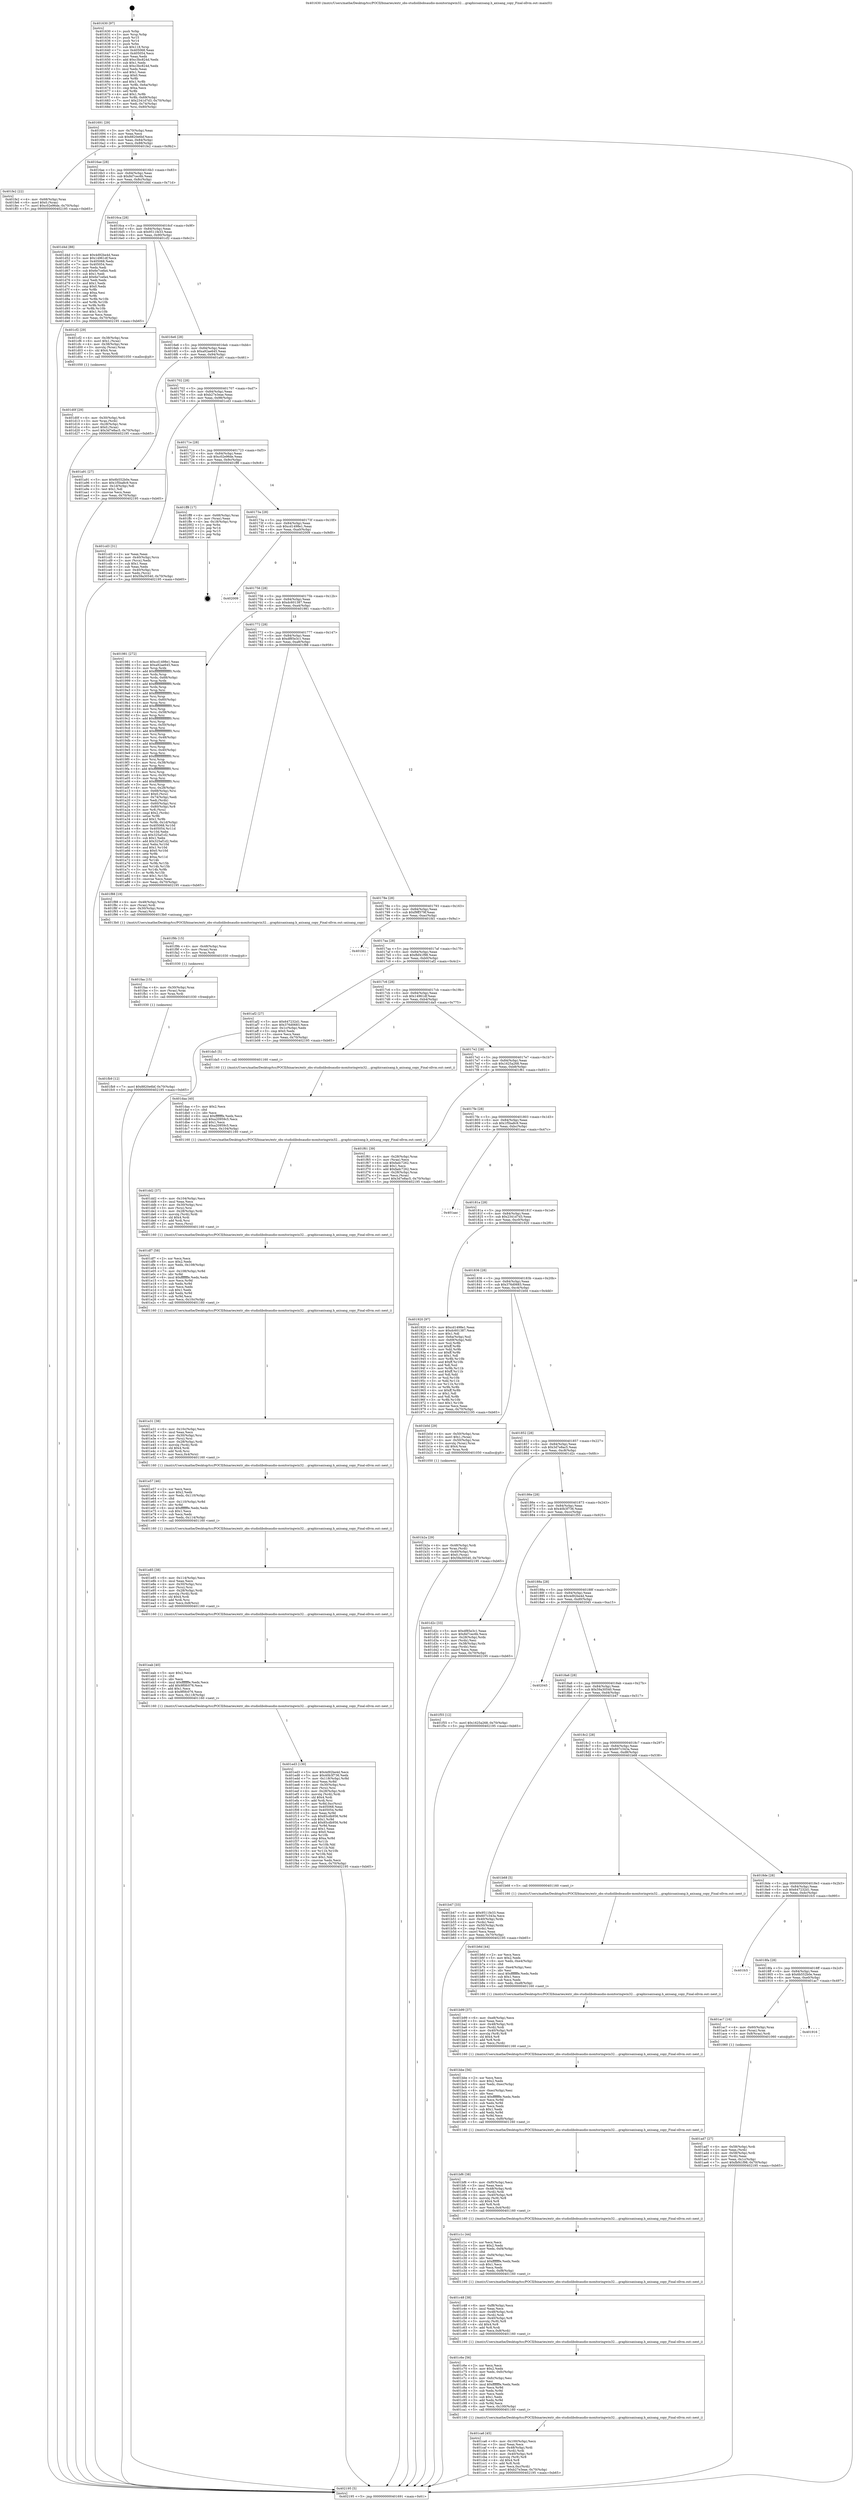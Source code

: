 digraph "0x401630" {
  label = "0x401630 (/mnt/c/Users/mathe/Desktop/tcc/POCII/binaries/extr_obs-studiolibobsaudio-monitoringwin32....graphicsaxisang.h_axisang_copy_Final-ollvm.out::main(0))"
  labelloc = "t"
  node[shape=record]

  Entry [label="",width=0.3,height=0.3,shape=circle,fillcolor=black,style=filled]
  "0x401691" [label="{
     0x401691 [29]\l
     | [instrs]\l
     &nbsp;&nbsp;0x401691 \<+3\>: mov -0x70(%rbp),%eax\l
     &nbsp;&nbsp;0x401694 \<+2\>: mov %eax,%ecx\l
     &nbsp;&nbsp;0x401696 \<+6\>: sub $0x8820e6bf,%ecx\l
     &nbsp;&nbsp;0x40169c \<+6\>: mov %eax,-0x84(%rbp)\l
     &nbsp;&nbsp;0x4016a2 \<+6\>: mov %ecx,-0x88(%rbp)\l
     &nbsp;&nbsp;0x4016a8 \<+6\>: je 0000000000401fe2 \<main+0x9b2\>\l
  }"]
  "0x401fe2" [label="{
     0x401fe2 [22]\l
     | [instrs]\l
     &nbsp;&nbsp;0x401fe2 \<+4\>: mov -0x68(%rbp),%rax\l
     &nbsp;&nbsp;0x401fe6 \<+6\>: movl $0x0,(%rax)\l
     &nbsp;&nbsp;0x401fec \<+7\>: movl $0xc02e96de,-0x70(%rbp)\l
     &nbsp;&nbsp;0x401ff3 \<+5\>: jmp 0000000000402195 \<main+0xb65\>\l
  }"]
  "0x4016ae" [label="{
     0x4016ae [28]\l
     | [instrs]\l
     &nbsp;&nbsp;0x4016ae \<+5\>: jmp 00000000004016b3 \<main+0x83\>\l
     &nbsp;&nbsp;0x4016b3 \<+6\>: mov -0x84(%rbp),%eax\l
     &nbsp;&nbsp;0x4016b9 \<+5\>: sub $0x8d7cec6b,%eax\l
     &nbsp;&nbsp;0x4016be \<+6\>: mov %eax,-0x8c(%rbp)\l
     &nbsp;&nbsp;0x4016c4 \<+6\>: je 0000000000401d4d \<main+0x71d\>\l
  }"]
  Exit [label="",width=0.3,height=0.3,shape=circle,fillcolor=black,style=filled,peripheries=2]
  "0x401d4d" [label="{
     0x401d4d [88]\l
     | [instrs]\l
     &nbsp;&nbsp;0x401d4d \<+5\>: mov $0x4d92be4d,%eax\l
     &nbsp;&nbsp;0x401d52 \<+5\>: mov $0x14961df,%ecx\l
     &nbsp;&nbsp;0x401d57 \<+7\>: mov 0x405068,%edx\l
     &nbsp;&nbsp;0x401d5e \<+7\>: mov 0x405054,%esi\l
     &nbsp;&nbsp;0x401d65 \<+2\>: mov %edx,%edi\l
     &nbsp;&nbsp;0x401d67 \<+6\>: sub $0x6e7cefa4,%edi\l
     &nbsp;&nbsp;0x401d6d \<+3\>: sub $0x1,%edi\l
     &nbsp;&nbsp;0x401d70 \<+6\>: add $0x6e7cefa4,%edi\l
     &nbsp;&nbsp;0x401d76 \<+3\>: imul %edi,%edx\l
     &nbsp;&nbsp;0x401d79 \<+3\>: and $0x1,%edx\l
     &nbsp;&nbsp;0x401d7c \<+3\>: cmp $0x0,%edx\l
     &nbsp;&nbsp;0x401d7f \<+4\>: sete %r8b\l
     &nbsp;&nbsp;0x401d83 \<+3\>: cmp $0xa,%esi\l
     &nbsp;&nbsp;0x401d86 \<+4\>: setl %r9b\l
     &nbsp;&nbsp;0x401d8a \<+3\>: mov %r8b,%r10b\l
     &nbsp;&nbsp;0x401d8d \<+3\>: and %r9b,%r10b\l
     &nbsp;&nbsp;0x401d90 \<+3\>: xor %r9b,%r8b\l
     &nbsp;&nbsp;0x401d93 \<+3\>: or %r8b,%r10b\l
     &nbsp;&nbsp;0x401d96 \<+4\>: test $0x1,%r10b\l
     &nbsp;&nbsp;0x401d9a \<+3\>: cmovne %ecx,%eax\l
     &nbsp;&nbsp;0x401d9d \<+3\>: mov %eax,-0x70(%rbp)\l
     &nbsp;&nbsp;0x401da0 \<+5\>: jmp 0000000000402195 \<main+0xb65\>\l
  }"]
  "0x4016ca" [label="{
     0x4016ca [28]\l
     | [instrs]\l
     &nbsp;&nbsp;0x4016ca \<+5\>: jmp 00000000004016cf \<main+0x9f\>\l
     &nbsp;&nbsp;0x4016cf \<+6\>: mov -0x84(%rbp),%eax\l
     &nbsp;&nbsp;0x4016d5 \<+5\>: sub $0x9511fe33,%eax\l
     &nbsp;&nbsp;0x4016da \<+6\>: mov %eax,-0x90(%rbp)\l
     &nbsp;&nbsp;0x4016e0 \<+6\>: je 0000000000401cf2 \<main+0x6c2\>\l
  }"]
  "0x401fb9" [label="{
     0x401fb9 [12]\l
     | [instrs]\l
     &nbsp;&nbsp;0x401fb9 \<+7\>: movl $0x8820e6bf,-0x70(%rbp)\l
     &nbsp;&nbsp;0x401fc0 \<+5\>: jmp 0000000000402195 \<main+0xb65\>\l
  }"]
  "0x401cf2" [label="{
     0x401cf2 [29]\l
     | [instrs]\l
     &nbsp;&nbsp;0x401cf2 \<+4\>: mov -0x38(%rbp),%rax\l
     &nbsp;&nbsp;0x401cf6 \<+6\>: movl $0x1,(%rax)\l
     &nbsp;&nbsp;0x401cfc \<+4\>: mov -0x38(%rbp),%rax\l
     &nbsp;&nbsp;0x401d00 \<+3\>: movslq (%rax),%rax\l
     &nbsp;&nbsp;0x401d03 \<+4\>: shl $0x4,%rax\l
     &nbsp;&nbsp;0x401d07 \<+3\>: mov %rax,%rdi\l
     &nbsp;&nbsp;0x401d0a \<+5\>: call 0000000000401050 \<malloc@plt\>\l
     | [calls]\l
     &nbsp;&nbsp;0x401050 \{1\} (unknown)\l
  }"]
  "0x4016e6" [label="{
     0x4016e6 [28]\l
     | [instrs]\l
     &nbsp;&nbsp;0x4016e6 \<+5\>: jmp 00000000004016eb \<main+0xbb\>\l
     &nbsp;&nbsp;0x4016eb \<+6\>: mov -0x84(%rbp),%eax\l
     &nbsp;&nbsp;0x4016f1 \<+5\>: sub $0xa92ae645,%eax\l
     &nbsp;&nbsp;0x4016f6 \<+6\>: mov %eax,-0x94(%rbp)\l
     &nbsp;&nbsp;0x4016fc \<+6\>: je 0000000000401a91 \<main+0x461\>\l
  }"]
  "0x401faa" [label="{
     0x401faa [15]\l
     | [instrs]\l
     &nbsp;&nbsp;0x401faa \<+4\>: mov -0x30(%rbp),%rax\l
     &nbsp;&nbsp;0x401fae \<+3\>: mov (%rax),%rax\l
     &nbsp;&nbsp;0x401fb1 \<+3\>: mov %rax,%rdi\l
     &nbsp;&nbsp;0x401fb4 \<+5\>: call 0000000000401030 \<free@plt\>\l
     | [calls]\l
     &nbsp;&nbsp;0x401030 \{1\} (unknown)\l
  }"]
  "0x401a91" [label="{
     0x401a91 [27]\l
     | [instrs]\l
     &nbsp;&nbsp;0x401a91 \<+5\>: mov $0x6b552b0e,%eax\l
     &nbsp;&nbsp;0x401a96 \<+5\>: mov $0x1f5ba8c9,%ecx\l
     &nbsp;&nbsp;0x401a9b \<+3\>: mov -0x1d(%rbp),%dl\l
     &nbsp;&nbsp;0x401a9e \<+3\>: test $0x1,%dl\l
     &nbsp;&nbsp;0x401aa1 \<+3\>: cmovne %ecx,%eax\l
     &nbsp;&nbsp;0x401aa4 \<+3\>: mov %eax,-0x70(%rbp)\l
     &nbsp;&nbsp;0x401aa7 \<+5\>: jmp 0000000000402195 \<main+0xb65\>\l
  }"]
  "0x401702" [label="{
     0x401702 [28]\l
     | [instrs]\l
     &nbsp;&nbsp;0x401702 \<+5\>: jmp 0000000000401707 \<main+0xd7\>\l
     &nbsp;&nbsp;0x401707 \<+6\>: mov -0x84(%rbp),%eax\l
     &nbsp;&nbsp;0x40170d \<+5\>: sub $0xb27e3eae,%eax\l
     &nbsp;&nbsp;0x401712 \<+6\>: mov %eax,-0x98(%rbp)\l
     &nbsp;&nbsp;0x401718 \<+6\>: je 0000000000401cd3 \<main+0x6a3\>\l
  }"]
  "0x401f9b" [label="{
     0x401f9b [15]\l
     | [instrs]\l
     &nbsp;&nbsp;0x401f9b \<+4\>: mov -0x48(%rbp),%rax\l
     &nbsp;&nbsp;0x401f9f \<+3\>: mov (%rax),%rax\l
     &nbsp;&nbsp;0x401fa2 \<+3\>: mov %rax,%rdi\l
     &nbsp;&nbsp;0x401fa5 \<+5\>: call 0000000000401030 \<free@plt\>\l
     | [calls]\l
     &nbsp;&nbsp;0x401030 \{1\} (unknown)\l
  }"]
  "0x401cd3" [label="{
     0x401cd3 [31]\l
     | [instrs]\l
     &nbsp;&nbsp;0x401cd3 \<+2\>: xor %eax,%eax\l
     &nbsp;&nbsp;0x401cd5 \<+4\>: mov -0x40(%rbp),%rcx\l
     &nbsp;&nbsp;0x401cd9 \<+2\>: mov (%rcx),%edx\l
     &nbsp;&nbsp;0x401cdb \<+3\>: sub $0x1,%eax\l
     &nbsp;&nbsp;0x401cde \<+2\>: sub %eax,%edx\l
     &nbsp;&nbsp;0x401ce0 \<+4\>: mov -0x40(%rbp),%rcx\l
     &nbsp;&nbsp;0x401ce4 \<+2\>: mov %edx,(%rcx)\l
     &nbsp;&nbsp;0x401ce6 \<+7\>: movl $0x59a30540,-0x70(%rbp)\l
     &nbsp;&nbsp;0x401ced \<+5\>: jmp 0000000000402195 \<main+0xb65\>\l
  }"]
  "0x40171e" [label="{
     0x40171e [28]\l
     | [instrs]\l
     &nbsp;&nbsp;0x40171e \<+5\>: jmp 0000000000401723 \<main+0xf3\>\l
     &nbsp;&nbsp;0x401723 \<+6\>: mov -0x84(%rbp),%eax\l
     &nbsp;&nbsp;0x401729 \<+5\>: sub $0xc02e96de,%eax\l
     &nbsp;&nbsp;0x40172e \<+6\>: mov %eax,-0x9c(%rbp)\l
     &nbsp;&nbsp;0x401734 \<+6\>: je 0000000000401ff8 \<main+0x9c8\>\l
  }"]
  "0x401ed3" [label="{
     0x401ed3 [130]\l
     | [instrs]\l
     &nbsp;&nbsp;0x401ed3 \<+5\>: mov $0x4d92be4d,%ecx\l
     &nbsp;&nbsp;0x401ed8 \<+5\>: mov $0x40b3f736,%edx\l
     &nbsp;&nbsp;0x401edd \<+7\>: mov -0x118(%rbp),%r8d\l
     &nbsp;&nbsp;0x401ee4 \<+4\>: imul %eax,%r8d\l
     &nbsp;&nbsp;0x401ee8 \<+4\>: mov -0x30(%rbp),%rsi\l
     &nbsp;&nbsp;0x401eec \<+3\>: mov (%rsi),%rsi\l
     &nbsp;&nbsp;0x401eef \<+4\>: mov -0x28(%rbp),%rdi\l
     &nbsp;&nbsp;0x401ef3 \<+3\>: movslq (%rdi),%rdi\l
     &nbsp;&nbsp;0x401ef6 \<+4\>: shl $0x4,%rdi\l
     &nbsp;&nbsp;0x401efa \<+3\>: add %rdi,%rsi\l
     &nbsp;&nbsp;0x401efd \<+4\>: mov %r8d,0xc(%rsi)\l
     &nbsp;&nbsp;0x401f01 \<+7\>: mov 0x405068,%eax\l
     &nbsp;&nbsp;0x401f08 \<+8\>: mov 0x405054,%r8d\l
     &nbsp;&nbsp;0x401f10 \<+3\>: mov %eax,%r9d\l
     &nbsp;&nbsp;0x401f13 \<+7\>: sub $0x85cdb956,%r9d\l
     &nbsp;&nbsp;0x401f1a \<+4\>: sub $0x1,%r9d\l
     &nbsp;&nbsp;0x401f1e \<+7\>: add $0x85cdb956,%r9d\l
     &nbsp;&nbsp;0x401f25 \<+4\>: imul %r9d,%eax\l
     &nbsp;&nbsp;0x401f29 \<+3\>: and $0x1,%eax\l
     &nbsp;&nbsp;0x401f2c \<+3\>: cmp $0x0,%eax\l
     &nbsp;&nbsp;0x401f2f \<+4\>: sete %r10b\l
     &nbsp;&nbsp;0x401f33 \<+4\>: cmp $0xa,%r8d\l
     &nbsp;&nbsp;0x401f37 \<+4\>: setl %r11b\l
     &nbsp;&nbsp;0x401f3b \<+3\>: mov %r10b,%bl\l
     &nbsp;&nbsp;0x401f3e \<+3\>: and %r11b,%bl\l
     &nbsp;&nbsp;0x401f41 \<+3\>: xor %r11b,%r10b\l
     &nbsp;&nbsp;0x401f44 \<+3\>: or %r10b,%bl\l
     &nbsp;&nbsp;0x401f47 \<+3\>: test $0x1,%bl\l
     &nbsp;&nbsp;0x401f4a \<+3\>: cmovne %edx,%ecx\l
     &nbsp;&nbsp;0x401f4d \<+3\>: mov %ecx,-0x70(%rbp)\l
     &nbsp;&nbsp;0x401f50 \<+5\>: jmp 0000000000402195 \<main+0xb65\>\l
  }"]
  "0x401ff8" [label="{
     0x401ff8 [17]\l
     | [instrs]\l
     &nbsp;&nbsp;0x401ff8 \<+4\>: mov -0x68(%rbp),%rax\l
     &nbsp;&nbsp;0x401ffc \<+2\>: mov (%rax),%eax\l
     &nbsp;&nbsp;0x401ffe \<+4\>: lea -0x18(%rbp),%rsp\l
     &nbsp;&nbsp;0x402002 \<+1\>: pop %rbx\l
     &nbsp;&nbsp;0x402003 \<+2\>: pop %r14\l
     &nbsp;&nbsp;0x402005 \<+2\>: pop %r15\l
     &nbsp;&nbsp;0x402007 \<+1\>: pop %rbp\l
     &nbsp;&nbsp;0x402008 \<+1\>: ret\l
  }"]
  "0x40173a" [label="{
     0x40173a [28]\l
     | [instrs]\l
     &nbsp;&nbsp;0x40173a \<+5\>: jmp 000000000040173f \<main+0x10f\>\l
     &nbsp;&nbsp;0x40173f \<+6\>: mov -0x84(%rbp),%eax\l
     &nbsp;&nbsp;0x401745 \<+5\>: sub $0xcd1498e1,%eax\l
     &nbsp;&nbsp;0x40174a \<+6\>: mov %eax,-0xa0(%rbp)\l
     &nbsp;&nbsp;0x401750 \<+6\>: je 0000000000402009 \<main+0x9d9\>\l
  }"]
  "0x401eab" [label="{
     0x401eab [40]\l
     | [instrs]\l
     &nbsp;&nbsp;0x401eab \<+5\>: mov $0x2,%ecx\l
     &nbsp;&nbsp;0x401eb0 \<+1\>: cltd\l
     &nbsp;&nbsp;0x401eb1 \<+2\>: idiv %ecx\l
     &nbsp;&nbsp;0x401eb3 \<+6\>: imul $0xfffffffe,%edx,%ecx\l
     &nbsp;&nbsp;0x401eb9 \<+6\>: add $0x9f0fc076,%ecx\l
     &nbsp;&nbsp;0x401ebf \<+3\>: add $0x1,%ecx\l
     &nbsp;&nbsp;0x401ec2 \<+6\>: sub $0x9f0fc076,%ecx\l
     &nbsp;&nbsp;0x401ec8 \<+6\>: mov %ecx,-0x118(%rbp)\l
     &nbsp;&nbsp;0x401ece \<+5\>: call 0000000000401160 \<next_i\>\l
     | [calls]\l
     &nbsp;&nbsp;0x401160 \{1\} (/mnt/c/Users/mathe/Desktop/tcc/POCII/binaries/extr_obs-studiolibobsaudio-monitoringwin32....graphicsaxisang.h_axisang_copy_Final-ollvm.out::next_i)\l
  }"]
  "0x402009" [label="{
     0x402009\l
  }", style=dashed]
  "0x401756" [label="{
     0x401756 [28]\l
     | [instrs]\l
     &nbsp;&nbsp;0x401756 \<+5\>: jmp 000000000040175b \<main+0x12b\>\l
     &nbsp;&nbsp;0x40175b \<+6\>: mov -0x84(%rbp),%eax\l
     &nbsp;&nbsp;0x401761 \<+5\>: sub $0xdc601387,%eax\l
     &nbsp;&nbsp;0x401766 \<+6\>: mov %eax,-0xa4(%rbp)\l
     &nbsp;&nbsp;0x40176c \<+6\>: je 0000000000401981 \<main+0x351\>\l
  }"]
  "0x401e85" [label="{
     0x401e85 [38]\l
     | [instrs]\l
     &nbsp;&nbsp;0x401e85 \<+6\>: mov -0x114(%rbp),%ecx\l
     &nbsp;&nbsp;0x401e8b \<+3\>: imul %eax,%ecx\l
     &nbsp;&nbsp;0x401e8e \<+4\>: mov -0x30(%rbp),%rsi\l
     &nbsp;&nbsp;0x401e92 \<+3\>: mov (%rsi),%rsi\l
     &nbsp;&nbsp;0x401e95 \<+4\>: mov -0x28(%rbp),%rdi\l
     &nbsp;&nbsp;0x401e99 \<+3\>: movslq (%rdi),%rdi\l
     &nbsp;&nbsp;0x401e9c \<+4\>: shl $0x4,%rdi\l
     &nbsp;&nbsp;0x401ea0 \<+3\>: add %rdi,%rsi\l
     &nbsp;&nbsp;0x401ea3 \<+3\>: mov %ecx,0x8(%rsi)\l
     &nbsp;&nbsp;0x401ea6 \<+5\>: call 0000000000401160 \<next_i\>\l
     | [calls]\l
     &nbsp;&nbsp;0x401160 \{1\} (/mnt/c/Users/mathe/Desktop/tcc/POCII/binaries/extr_obs-studiolibobsaudio-monitoringwin32....graphicsaxisang.h_axisang_copy_Final-ollvm.out::next_i)\l
  }"]
  "0x401981" [label="{
     0x401981 [272]\l
     | [instrs]\l
     &nbsp;&nbsp;0x401981 \<+5\>: mov $0xcd1498e1,%eax\l
     &nbsp;&nbsp;0x401986 \<+5\>: mov $0xa92ae645,%ecx\l
     &nbsp;&nbsp;0x40198b \<+3\>: mov %rsp,%rdx\l
     &nbsp;&nbsp;0x40198e \<+4\>: add $0xfffffffffffffff0,%rdx\l
     &nbsp;&nbsp;0x401992 \<+3\>: mov %rdx,%rsp\l
     &nbsp;&nbsp;0x401995 \<+4\>: mov %rdx,-0x68(%rbp)\l
     &nbsp;&nbsp;0x401999 \<+3\>: mov %rsp,%rdx\l
     &nbsp;&nbsp;0x40199c \<+4\>: add $0xfffffffffffffff0,%rdx\l
     &nbsp;&nbsp;0x4019a0 \<+3\>: mov %rdx,%rsp\l
     &nbsp;&nbsp;0x4019a3 \<+3\>: mov %rsp,%rsi\l
     &nbsp;&nbsp;0x4019a6 \<+4\>: add $0xfffffffffffffff0,%rsi\l
     &nbsp;&nbsp;0x4019aa \<+3\>: mov %rsi,%rsp\l
     &nbsp;&nbsp;0x4019ad \<+4\>: mov %rsi,-0x60(%rbp)\l
     &nbsp;&nbsp;0x4019b1 \<+3\>: mov %rsp,%rsi\l
     &nbsp;&nbsp;0x4019b4 \<+4\>: add $0xfffffffffffffff0,%rsi\l
     &nbsp;&nbsp;0x4019b8 \<+3\>: mov %rsi,%rsp\l
     &nbsp;&nbsp;0x4019bb \<+4\>: mov %rsi,-0x58(%rbp)\l
     &nbsp;&nbsp;0x4019bf \<+3\>: mov %rsp,%rsi\l
     &nbsp;&nbsp;0x4019c2 \<+4\>: add $0xfffffffffffffff0,%rsi\l
     &nbsp;&nbsp;0x4019c6 \<+3\>: mov %rsi,%rsp\l
     &nbsp;&nbsp;0x4019c9 \<+4\>: mov %rsi,-0x50(%rbp)\l
     &nbsp;&nbsp;0x4019cd \<+3\>: mov %rsp,%rsi\l
     &nbsp;&nbsp;0x4019d0 \<+4\>: add $0xfffffffffffffff0,%rsi\l
     &nbsp;&nbsp;0x4019d4 \<+3\>: mov %rsi,%rsp\l
     &nbsp;&nbsp;0x4019d7 \<+4\>: mov %rsi,-0x48(%rbp)\l
     &nbsp;&nbsp;0x4019db \<+3\>: mov %rsp,%rsi\l
     &nbsp;&nbsp;0x4019de \<+4\>: add $0xfffffffffffffff0,%rsi\l
     &nbsp;&nbsp;0x4019e2 \<+3\>: mov %rsi,%rsp\l
     &nbsp;&nbsp;0x4019e5 \<+4\>: mov %rsi,-0x40(%rbp)\l
     &nbsp;&nbsp;0x4019e9 \<+3\>: mov %rsp,%rsi\l
     &nbsp;&nbsp;0x4019ec \<+4\>: add $0xfffffffffffffff0,%rsi\l
     &nbsp;&nbsp;0x4019f0 \<+3\>: mov %rsi,%rsp\l
     &nbsp;&nbsp;0x4019f3 \<+4\>: mov %rsi,-0x38(%rbp)\l
     &nbsp;&nbsp;0x4019f7 \<+3\>: mov %rsp,%rsi\l
     &nbsp;&nbsp;0x4019fa \<+4\>: add $0xfffffffffffffff0,%rsi\l
     &nbsp;&nbsp;0x4019fe \<+3\>: mov %rsi,%rsp\l
     &nbsp;&nbsp;0x401a01 \<+4\>: mov %rsi,-0x30(%rbp)\l
     &nbsp;&nbsp;0x401a05 \<+3\>: mov %rsp,%rsi\l
     &nbsp;&nbsp;0x401a08 \<+4\>: add $0xfffffffffffffff0,%rsi\l
     &nbsp;&nbsp;0x401a0c \<+3\>: mov %rsi,%rsp\l
     &nbsp;&nbsp;0x401a0f \<+4\>: mov %rsi,-0x28(%rbp)\l
     &nbsp;&nbsp;0x401a13 \<+4\>: mov -0x68(%rbp),%rsi\l
     &nbsp;&nbsp;0x401a17 \<+6\>: movl $0x0,(%rsi)\l
     &nbsp;&nbsp;0x401a1d \<+3\>: mov -0x74(%rbp),%edi\l
     &nbsp;&nbsp;0x401a20 \<+2\>: mov %edi,(%rdx)\l
     &nbsp;&nbsp;0x401a22 \<+4\>: mov -0x60(%rbp),%rsi\l
     &nbsp;&nbsp;0x401a26 \<+4\>: mov -0x80(%rbp),%r8\l
     &nbsp;&nbsp;0x401a2a \<+3\>: mov %r8,(%rsi)\l
     &nbsp;&nbsp;0x401a2d \<+3\>: cmpl $0x2,(%rdx)\l
     &nbsp;&nbsp;0x401a30 \<+4\>: setne %r9b\l
     &nbsp;&nbsp;0x401a34 \<+4\>: and $0x1,%r9b\l
     &nbsp;&nbsp;0x401a38 \<+4\>: mov %r9b,-0x1d(%rbp)\l
     &nbsp;&nbsp;0x401a3c \<+8\>: mov 0x405068,%r10d\l
     &nbsp;&nbsp;0x401a44 \<+8\>: mov 0x405054,%r11d\l
     &nbsp;&nbsp;0x401a4c \<+3\>: mov %r10d,%ebx\l
     &nbsp;&nbsp;0x401a4f \<+6\>: sub $0x325af1d2,%ebx\l
     &nbsp;&nbsp;0x401a55 \<+3\>: sub $0x1,%ebx\l
     &nbsp;&nbsp;0x401a58 \<+6\>: add $0x325af1d2,%ebx\l
     &nbsp;&nbsp;0x401a5e \<+4\>: imul %ebx,%r10d\l
     &nbsp;&nbsp;0x401a62 \<+4\>: and $0x1,%r10d\l
     &nbsp;&nbsp;0x401a66 \<+4\>: cmp $0x0,%r10d\l
     &nbsp;&nbsp;0x401a6a \<+4\>: sete %r9b\l
     &nbsp;&nbsp;0x401a6e \<+4\>: cmp $0xa,%r11d\l
     &nbsp;&nbsp;0x401a72 \<+4\>: setl %r14b\l
     &nbsp;&nbsp;0x401a76 \<+3\>: mov %r9b,%r15b\l
     &nbsp;&nbsp;0x401a79 \<+3\>: and %r14b,%r15b\l
     &nbsp;&nbsp;0x401a7c \<+3\>: xor %r14b,%r9b\l
     &nbsp;&nbsp;0x401a7f \<+3\>: or %r9b,%r15b\l
     &nbsp;&nbsp;0x401a82 \<+4\>: test $0x1,%r15b\l
     &nbsp;&nbsp;0x401a86 \<+3\>: cmovne %ecx,%eax\l
     &nbsp;&nbsp;0x401a89 \<+3\>: mov %eax,-0x70(%rbp)\l
     &nbsp;&nbsp;0x401a8c \<+5\>: jmp 0000000000402195 \<main+0xb65\>\l
  }"]
  "0x401772" [label="{
     0x401772 [28]\l
     | [instrs]\l
     &nbsp;&nbsp;0x401772 \<+5\>: jmp 0000000000401777 \<main+0x147\>\l
     &nbsp;&nbsp;0x401777 \<+6\>: mov -0x84(%rbp),%eax\l
     &nbsp;&nbsp;0x40177d \<+5\>: sub $0xdf85e3c1,%eax\l
     &nbsp;&nbsp;0x401782 \<+6\>: mov %eax,-0xa8(%rbp)\l
     &nbsp;&nbsp;0x401788 \<+6\>: je 0000000000401f88 \<main+0x958\>\l
  }"]
  "0x401e57" [label="{
     0x401e57 [46]\l
     | [instrs]\l
     &nbsp;&nbsp;0x401e57 \<+2\>: xor %ecx,%ecx\l
     &nbsp;&nbsp;0x401e59 \<+5\>: mov $0x2,%edx\l
     &nbsp;&nbsp;0x401e5e \<+6\>: mov %edx,-0x110(%rbp)\l
     &nbsp;&nbsp;0x401e64 \<+1\>: cltd\l
     &nbsp;&nbsp;0x401e65 \<+7\>: mov -0x110(%rbp),%r8d\l
     &nbsp;&nbsp;0x401e6c \<+3\>: idiv %r8d\l
     &nbsp;&nbsp;0x401e6f \<+6\>: imul $0xfffffffe,%edx,%edx\l
     &nbsp;&nbsp;0x401e75 \<+3\>: sub $0x1,%ecx\l
     &nbsp;&nbsp;0x401e78 \<+2\>: sub %ecx,%edx\l
     &nbsp;&nbsp;0x401e7a \<+6\>: mov %edx,-0x114(%rbp)\l
     &nbsp;&nbsp;0x401e80 \<+5\>: call 0000000000401160 \<next_i\>\l
     | [calls]\l
     &nbsp;&nbsp;0x401160 \{1\} (/mnt/c/Users/mathe/Desktop/tcc/POCII/binaries/extr_obs-studiolibobsaudio-monitoringwin32....graphicsaxisang.h_axisang_copy_Final-ollvm.out::next_i)\l
  }"]
  "0x401f88" [label="{
     0x401f88 [19]\l
     | [instrs]\l
     &nbsp;&nbsp;0x401f88 \<+4\>: mov -0x48(%rbp),%rax\l
     &nbsp;&nbsp;0x401f8c \<+3\>: mov (%rax),%rdi\l
     &nbsp;&nbsp;0x401f8f \<+4\>: mov -0x30(%rbp),%rax\l
     &nbsp;&nbsp;0x401f93 \<+3\>: mov (%rax),%rsi\l
     &nbsp;&nbsp;0x401f96 \<+5\>: call 00000000004013b0 \<axisang_copy\>\l
     | [calls]\l
     &nbsp;&nbsp;0x4013b0 \{1\} (/mnt/c/Users/mathe/Desktop/tcc/POCII/binaries/extr_obs-studiolibobsaudio-monitoringwin32....graphicsaxisang.h_axisang_copy_Final-ollvm.out::axisang_copy)\l
  }"]
  "0x40178e" [label="{
     0x40178e [28]\l
     | [instrs]\l
     &nbsp;&nbsp;0x40178e \<+5\>: jmp 0000000000401793 \<main+0x163\>\l
     &nbsp;&nbsp;0x401793 \<+6\>: mov -0x84(%rbp),%eax\l
     &nbsp;&nbsp;0x401799 \<+5\>: sub $0xf9ff379f,%eax\l
     &nbsp;&nbsp;0x40179e \<+6\>: mov %eax,-0xac(%rbp)\l
     &nbsp;&nbsp;0x4017a4 \<+6\>: je 0000000000401fd1 \<main+0x9a1\>\l
  }"]
  "0x401e31" [label="{
     0x401e31 [38]\l
     | [instrs]\l
     &nbsp;&nbsp;0x401e31 \<+6\>: mov -0x10c(%rbp),%ecx\l
     &nbsp;&nbsp;0x401e37 \<+3\>: imul %eax,%ecx\l
     &nbsp;&nbsp;0x401e3a \<+4\>: mov -0x30(%rbp),%rsi\l
     &nbsp;&nbsp;0x401e3e \<+3\>: mov (%rsi),%rsi\l
     &nbsp;&nbsp;0x401e41 \<+4\>: mov -0x28(%rbp),%rdi\l
     &nbsp;&nbsp;0x401e45 \<+3\>: movslq (%rdi),%rdi\l
     &nbsp;&nbsp;0x401e48 \<+4\>: shl $0x4,%rdi\l
     &nbsp;&nbsp;0x401e4c \<+3\>: add %rdi,%rsi\l
     &nbsp;&nbsp;0x401e4f \<+3\>: mov %ecx,0x4(%rsi)\l
     &nbsp;&nbsp;0x401e52 \<+5\>: call 0000000000401160 \<next_i\>\l
     | [calls]\l
     &nbsp;&nbsp;0x401160 \{1\} (/mnt/c/Users/mathe/Desktop/tcc/POCII/binaries/extr_obs-studiolibobsaudio-monitoringwin32....graphicsaxisang.h_axisang_copy_Final-ollvm.out::next_i)\l
  }"]
  "0x401fd1" [label="{
     0x401fd1\l
  }", style=dashed]
  "0x4017aa" [label="{
     0x4017aa [28]\l
     | [instrs]\l
     &nbsp;&nbsp;0x4017aa \<+5\>: jmp 00000000004017af \<main+0x17f\>\l
     &nbsp;&nbsp;0x4017af \<+6\>: mov -0x84(%rbp),%eax\l
     &nbsp;&nbsp;0x4017b5 \<+5\>: sub $0xfbf41f98,%eax\l
     &nbsp;&nbsp;0x4017ba \<+6\>: mov %eax,-0xb0(%rbp)\l
     &nbsp;&nbsp;0x4017c0 \<+6\>: je 0000000000401af2 \<main+0x4c2\>\l
  }"]
  "0x401df7" [label="{
     0x401df7 [58]\l
     | [instrs]\l
     &nbsp;&nbsp;0x401df7 \<+2\>: xor %ecx,%ecx\l
     &nbsp;&nbsp;0x401df9 \<+5\>: mov $0x2,%edx\l
     &nbsp;&nbsp;0x401dfe \<+6\>: mov %edx,-0x108(%rbp)\l
     &nbsp;&nbsp;0x401e04 \<+1\>: cltd\l
     &nbsp;&nbsp;0x401e05 \<+7\>: mov -0x108(%rbp),%r8d\l
     &nbsp;&nbsp;0x401e0c \<+3\>: idiv %r8d\l
     &nbsp;&nbsp;0x401e0f \<+6\>: imul $0xfffffffe,%edx,%edx\l
     &nbsp;&nbsp;0x401e15 \<+3\>: mov %ecx,%r9d\l
     &nbsp;&nbsp;0x401e18 \<+3\>: sub %edx,%r9d\l
     &nbsp;&nbsp;0x401e1b \<+2\>: mov %ecx,%edx\l
     &nbsp;&nbsp;0x401e1d \<+3\>: sub $0x1,%edx\l
     &nbsp;&nbsp;0x401e20 \<+3\>: add %edx,%r9d\l
     &nbsp;&nbsp;0x401e23 \<+3\>: sub %r9d,%ecx\l
     &nbsp;&nbsp;0x401e26 \<+6\>: mov %ecx,-0x10c(%rbp)\l
     &nbsp;&nbsp;0x401e2c \<+5\>: call 0000000000401160 \<next_i\>\l
     | [calls]\l
     &nbsp;&nbsp;0x401160 \{1\} (/mnt/c/Users/mathe/Desktop/tcc/POCII/binaries/extr_obs-studiolibobsaudio-monitoringwin32....graphicsaxisang.h_axisang_copy_Final-ollvm.out::next_i)\l
  }"]
  "0x401af2" [label="{
     0x401af2 [27]\l
     | [instrs]\l
     &nbsp;&nbsp;0x401af2 \<+5\>: mov $0x647232d1,%eax\l
     &nbsp;&nbsp;0x401af7 \<+5\>: mov $0x376d0683,%ecx\l
     &nbsp;&nbsp;0x401afc \<+3\>: mov -0x1c(%rbp),%edx\l
     &nbsp;&nbsp;0x401aff \<+3\>: cmp $0x0,%edx\l
     &nbsp;&nbsp;0x401b02 \<+3\>: cmove %ecx,%eax\l
     &nbsp;&nbsp;0x401b05 \<+3\>: mov %eax,-0x70(%rbp)\l
     &nbsp;&nbsp;0x401b08 \<+5\>: jmp 0000000000402195 \<main+0xb65\>\l
  }"]
  "0x4017c6" [label="{
     0x4017c6 [28]\l
     | [instrs]\l
     &nbsp;&nbsp;0x4017c6 \<+5\>: jmp 00000000004017cb \<main+0x19b\>\l
     &nbsp;&nbsp;0x4017cb \<+6\>: mov -0x84(%rbp),%eax\l
     &nbsp;&nbsp;0x4017d1 \<+5\>: sub $0x14961df,%eax\l
     &nbsp;&nbsp;0x4017d6 \<+6\>: mov %eax,-0xb4(%rbp)\l
     &nbsp;&nbsp;0x4017dc \<+6\>: je 0000000000401da5 \<main+0x775\>\l
  }"]
  "0x401dd2" [label="{
     0x401dd2 [37]\l
     | [instrs]\l
     &nbsp;&nbsp;0x401dd2 \<+6\>: mov -0x104(%rbp),%ecx\l
     &nbsp;&nbsp;0x401dd8 \<+3\>: imul %eax,%ecx\l
     &nbsp;&nbsp;0x401ddb \<+4\>: mov -0x30(%rbp),%rsi\l
     &nbsp;&nbsp;0x401ddf \<+3\>: mov (%rsi),%rsi\l
     &nbsp;&nbsp;0x401de2 \<+4\>: mov -0x28(%rbp),%rdi\l
     &nbsp;&nbsp;0x401de6 \<+3\>: movslq (%rdi),%rdi\l
     &nbsp;&nbsp;0x401de9 \<+4\>: shl $0x4,%rdi\l
     &nbsp;&nbsp;0x401ded \<+3\>: add %rdi,%rsi\l
     &nbsp;&nbsp;0x401df0 \<+2\>: mov %ecx,(%rsi)\l
     &nbsp;&nbsp;0x401df2 \<+5\>: call 0000000000401160 \<next_i\>\l
     | [calls]\l
     &nbsp;&nbsp;0x401160 \{1\} (/mnt/c/Users/mathe/Desktop/tcc/POCII/binaries/extr_obs-studiolibobsaudio-monitoringwin32....graphicsaxisang.h_axisang_copy_Final-ollvm.out::next_i)\l
  }"]
  "0x401da5" [label="{
     0x401da5 [5]\l
     | [instrs]\l
     &nbsp;&nbsp;0x401da5 \<+5\>: call 0000000000401160 \<next_i\>\l
     | [calls]\l
     &nbsp;&nbsp;0x401160 \{1\} (/mnt/c/Users/mathe/Desktop/tcc/POCII/binaries/extr_obs-studiolibobsaudio-monitoringwin32....graphicsaxisang.h_axisang_copy_Final-ollvm.out::next_i)\l
  }"]
  "0x4017e2" [label="{
     0x4017e2 [28]\l
     | [instrs]\l
     &nbsp;&nbsp;0x4017e2 \<+5\>: jmp 00000000004017e7 \<main+0x1b7\>\l
     &nbsp;&nbsp;0x4017e7 \<+6\>: mov -0x84(%rbp),%eax\l
     &nbsp;&nbsp;0x4017ed \<+5\>: sub $0x1625a268,%eax\l
     &nbsp;&nbsp;0x4017f2 \<+6\>: mov %eax,-0xb8(%rbp)\l
     &nbsp;&nbsp;0x4017f8 \<+6\>: je 0000000000401f61 \<main+0x931\>\l
  }"]
  "0x401daa" [label="{
     0x401daa [40]\l
     | [instrs]\l
     &nbsp;&nbsp;0x401daa \<+5\>: mov $0x2,%ecx\l
     &nbsp;&nbsp;0x401daf \<+1\>: cltd\l
     &nbsp;&nbsp;0x401db0 \<+2\>: idiv %ecx\l
     &nbsp;&nbsp;0x401db2 \<+6\>: imul $0xfffffffe,%edx,%ecx\l
     &nbsp;&nbsp;0x401db8 \<+6\>: sub $0xa20959c5,%ecx\l
     &nbsp;&nbsp;0x401dbe \<+3\>: add $0x1,%ecx\l
     &nbsp;&nbsp;0x401dc1 \<+6\>: add $0xa20959c5,%ecx\l
     &nbsp;&nbsp;0x401dc7 \<+6\>: mov %ecx,-0x104(%rbp)\l
     &nbsp;&nbsp;0x401dcd \<+5\>: call 0000000000401160 \<next_i\>\l
     | [calls]\l
     &nbsp;&nbsp;0x401160 \{1\} (/mnt/c/Users/mathe/Desktop/tcc/POCII/binaries/extr_obs-studiolibobsaudio-monitoringwin32....graphicsaxisang.h_axisang_copy_Final-ollvm.out::next_i)\l
  }"]
  "0x401f61" [label="{
     0x401f61 [39]\l
     | [instrs]\l
     &nbsp;&nbsp;0x401f61 \<+4\>: mov -0x28(%rbp),%rax\l
     &nbsp;&nbsp;0x401f65 \<+2\>: mov (%rax),%ecx\l
     &nbsp;&nbsp;0x401f67 \<+6\>: sub $0xfadc7262,%ecx\l
     &nbsp;&nbsp;0x401f6d \<+3\>: add $0x1,%ecx\l
     &nbsp;&nbsp;0x401f70 \<+6\>: add $0xfadc7262,%ecx\l
     &nbsp;&nbsp;0x401f76 \<+4\>: mov -0x28(%rbp),%rax\l
     &nbsp;&nbsp;0x401f7a \<+2\>: mov %ecx,(%rax)\l
     &nbsp;&nbsp;0x401f7c \<+7\>: movl $0x3d7e8ac5,-0x70(%rbp)\l
     &nbsp;&nbsp;0x401f83 \<+5\>: jmp 0000000000402195 \<main+0xb65\>\l
  }"]
  "0x4017fe" [label="{
     0x4017fe [28]\l
     | [instrs]\l
     &nbsp;&nbsp;0x4017fe \<+5\>: jmp 0000000000401803 \<main+0x1d3\>\l
     &nbsp;&nbsp;0x401803 \<+6\>: mov -0x84(%rbp),%eax\l
     &nbsp;&nbsp;0x401809 \<+5\>: sub $0x1f5ba8c9,%eax\l
     &nbsp;&nbsp;0x40180e \<+6\>: mov %eax,-0xbc(%rbp)\l
     &nbsp;&nbsp;0x401814 \<+6\>: je 0000000000401aac \<main+0x47c\>\l
  }"]
  "0x401d0f" [label="{
     0x401d0f [29]\l
     | [instrs]\l
     &nbsp;&nbsp;0x401d0f \<+4\>: mov -0x30(%rbp),%rdi\l
     &nbsp;&nbsp;0x401d13 \<+3\>: mov %rax,(%rdi)\l
     &nbsp;&nbsp;0x401d16 \<+4\>: mov -0x28(%rbp),%rax\l
     &nbsp;&nbsp;0x401d1a \<+6\>: movl $0x0,(%rax)\l
     &nbsp;&nbsp;0x401d20 \<+7\>: movl $0x3d7e8ac5,-0x70(%rbp)\l
     &nbsp;&nbsp;0x401d27 \<+5\>: jmp 0000000000402195 \<main+0xb65\>\l
  }"]
  "0x401aac" [label="{
     0x401aac\l
  }", style=dashed]
  "0x40181a" [label="{
     0x40181a [28]\l
     | [instrs]\l
     &nbsp;&nbsp;0x40181a \<+5\>: jmp 000000000040181f \<main+0x1ef\>\l
     &nbsp;&nbsp;0x40181f \<+6\>: mov -0x84(%rbp),%eax\l
     &nbsp;&nbsp;0x401825 \<+5\>: sub $0x2341d7d3,%eax\l
     &nbsp;&nbsp;0x40182a \<+6\>: mov %eax,-0xc0(%rbp)\l
     &nbsp;&nbsp;0x401830 \<+6\>: je 0000000000401920 \<main+0x2f0\>\l
  }"]
  "0x401ca6" [label="{
     0x401ca6 [45]\l
     | [instrs]\l
     &nbsp;&nbsp;0x401ca6 \<+6\>: mov -0x100(%rbp),%ecx\l
     &nbsp;&nbsp;0x401cac \<+3\>: imul %eax,%ecx\l
     &nbsp;&nbsp;0x401caf \<+4\>: mov -0x48(%rbp),%rdi\l
     &nbsp;&nbsp;0x401cb3 \<+3\>: mov (%rdi),%rdi\l
     &nbsp;&nbsp;0x401cb6 \<+4\>: mov -0x40(%rbp),%r8\l
     &nbsp;&nbsp;0x401cba \<+3\>: movslq (%r8),%r8\l
     &nbsp;&nbsp;0x401cbd \<+4\>: shl $0x4,%r8\l
     &nbsp;&nbsp;0x401cc1 \<+3\>: add %r8,%rdi\l
     &nbsp;&nbsp;0x401cc4 \<+3\>: mov %ecx,0xc(%rdi)\l
     &nbsp;&nbsp;0x401cc7 \<+7\>: movl $0xb27e3eae,-0x70(%rbp)\l
     &nbsp;&nbsp;0x401cce \<+5\>: jmp 0000000000402195 \<main+0xb65\>\l
  }"]
  "0x401920" [label="{
     0x401920 [97]\l
     | [instrs]\l
     &nbsp;&nbsp;0x401920 \<+5\>: mov $0xcd1498e1,%eax\l
     &nbsp;&nbsp;0x401925 \<+5\>: mov $0xdc601387,%ecx\l
     &nbsp;&nbsp;0x40192a \<+2\>: mov $0x1,%dl\l
     &nbsp;&nbsp;0x40192c \<+4\>: mov -0x6a(%rbp),%sil\l
     &nbsp;&nbsp;0x401930 \<+4\>: mov -0x69(%rbp),%dil\l
     &nbsp;&nbsp;0x401934 \<+3\>: mov %sil,%r8b\l
     &nbsp;&nbsp;0x401937 \<+4\>: xor $0xff,%r8b\l
     &nbsp;&nbsp;0x40193b \<+3\>: mov %dil,%r9b\l
     &nbsp;&nbsp;0x40193e \<+4\>: xor $0xff,%r9b\l
     &nbsp;&nbsp;0x401942 \<+3\>: xor $0x1,%dl\l
     &nbsp;&nbsp;0x401945 \<+3\>: mov %r8b,%r10b\l
     &nbsp;&nbsp;0x401948 \<+4\>: and $0xff,%r10b\l
     &nbsp;&nbsp;0x40194c \<+3\>: and %dl,%sil\l
     &nbsp;&nbsp;0x40194f \<+3\>: mov %r9b,%r11b\l
     &nbsp;&nbsp;0x401952 \<+4\>: and $0xff,%r11b\l
     &nbsp;&nbsp;0x401956 \<+3\>: and %dl,%dil\l
     &nbsp;&nbsp;0x401959 \<+3\>: or %sil,%r10b\l
     &nbsp;&nbsp;0x40195c \<+3\>: or %dil,%r11b\l
     &nbsp;&nbsp;0x40195f \<+3\>: xor %r11b,%r10b\l
     &nbsp;&nbsp;0x401962 \<+3\>: or %r9b,%r8b\l
     &nbsp;&nbsp;0x401965 \<+4\>: xor $0xff,%r8b\l
     &nbsp;&nbsp;0x401969 \<+3\>: or $0x1,%dl\l
     &nbsp;&nbsp;0x40196c \<+3\>: and %dl,%r8b\l
     &nbsp;&nbsp;0x40196f \<+3\>: or %r8b,%r10b\l
     &nbsp;&nbsp;0x401972 \<+4\>: test $0x1,%r10b\l
     &nbsp;&nbsp;0x401976 \<+3\>: cmovne %ecx,%eax\l
     &nbsp;&nbsp;0x401979 \<+3\>: mov %eax,-0x70(%rbp)\l
     &nbsp;&nbsp;0x40197c \<+5\>: jmp 0000000000402195 \<main+0xb65\>\l
  }"]
  "0x401836" [label="{
     0x401836 [28]\l
     | [instrs]\l
     &nbsp;&nbsp;0x401836 \<+5\>: jmp 000000000040183b \<main+0x20b\>\l
     &nbsp;&nbsp;0x40183b \<+6\>: mov -0x84(%rbp),%eax\l
     &nbsp;&nbsp;0x401841 \<+5\>: sub $0x376d0683,%eax\l
     &nbsp;&nbsp;0x401846 \<+6\>: mov %eax,-0xc4(%rbp)\l
     &nbsp;&nbsp;0x40184c \<+6\>: je 0000000000401b0d \<main+0x4dd\>\l
  }"]
  "0x402195" [label="{
     0x402195 [5]\l
     | [instrs]\l
     &nbsp;&nbsp;0x402195 \<+5\>: jmp 0000000000401691 \<main+0x61\>\l
  }"]
  "0x401630" [label="{
     0x401630 [97]\l
     | [instrs]\l
     &nbsp;&nbsp;0x401630 \<+1\>: push %rbp\l
     &nbsp;&nbsp;0x401631 \<+3\>: mov %rsp,%rbp\l
     &nbsp;&nbsp;0x401634 \<+2\>: push %r15\l
     &nbsp;&nbsp;0x401636 \<+2\>: push %r14\l
     &nbsp;&nbsp;0x401638 \<+1\>: push %rbx\l
     &nbsp;&nbsp;0x401639 \<+7\>: sub $0x118,%rsp\l
     &nbsp;&nbsp;0x401640 \<+7\>: mov 0x405068,%eax\l
     &nbsp;&nbsp;0x401647 \<+7\>: mov 0x405054,%ecx\l
     &nbsp;&nbsp;0x40164e \<+2\>: mov %eax,%edx\l
     &nbsp;&nbsp;0x401650 \<+6\>: add $0xc3bc824d,%edx\l
     &nbsp;&nbsp;0x401656 \<+3\>: sub $0x1,%edx\l
     &nbsp;&nbsp;0x401659 \<+6\>: sub $0xc3bc824d,%edx\l
     &nbsp;&nbsp;0x40165f \<+3\>: imul %edx,%eax\l
     &nbsp;&nbsp;0x401662 \<+3\>: and $0x1,%eax\l
     &nbsp;&nbsp;0x401665 \<+3\>: cmp $0x0,%eax\l
     &nbsp;&nbsp;0x401668 \<+4\>: sete %r8b\l
     &nbsp;&nbsp;0x40166c \<+4\>: and $0x1,%r8b\l
     &nbsp;&nbsp;0x401670 \<+4\>: mov %r8b,-0x6a(%rbp)\l
     &nbsp;&nbsp;0x401674 \<+3\>: cmp $0xa,%ecx\l
     &nbsp;&nbsp;0x401677 \<+4\>: setl %r8b\l
     &nbsp;&nbsp;0x40167b \<+4\>: and $0x1,%r8b\l
     &nbsp;&nbsp;0x40167f \<+4\>: mov %r8b,-0x69(%rbp)\l
     &nbsp;&nbsp;0x401683 \<+7\>: movl $0x2341d7d3,-0x70(%rbp)\l
     &nbsp;&nbsp;0x40168a \<+3\>: mov %edi,-0x74(%rbp)\l
     &nbsp;&nbsp;0x40168d \<+4\>: mov %rsi,-0x80(%rbp)\l
  }"]
  "0x401c6e" [label="{
     0x401c6e [56]\l
     | [instrs]\l
     &nbsp;&nbsp;0x401c6e \<+2\>: xor %ecx,%ecx\l
     &nbsp;&nbsp;0x401c70 \<+5\>: mov $0x2,%edx\l
     &nbsp;&nbsp;0x401c75 \<+6\>: mov %edx,-0xfc(%rbp)\l
     &nbsp;&nbsp;0x401c7b \<+1\>: cltd\l
     &nbsp;&nbsp;0x401c7c \<+6\>: mov -0xfc(%rbp),%esi\l
     &nbsp;&nbsp;0x401c82 \<+2\>: idiv %esi\l
     &nbsp;&nbsp;0x401c84 \<+6\>: imul $0xfffffffe,%edx,%edx\l
     &nbsp;&nbsp;0x401c8a \<+3\>: mov %ecx,%r9d\l
     &nbsp;&nbsp;0x401c8d \<+3\>: sub %edx,%r9d\l
     &nbsp;&nbsp;0x401c90 \<+2\>: mov %ecx,%edx\l
     &nbsp;&nbsp;0x401c92 \<+3\>: sub $0x1,%edx\l
     &nbsp;&nbsp;0x401c95 \<+3\>: add %edx,%r9d\l
     &nbsp;&nbsp;0x401c98 \<+3\>: sub %r9d,%ecx\l
     &nbsp;&nbsp;0x401c9b \<+6\>: mov %ecx,-0x100(%rbp)\l
     &nbsp;&nbsp;0x401ca1 \<+5\>: call 0000000000401160 \<next_i\>\l
     | [calls]\l
     &nbsp;&nbsp;0x401160 \{1\} (/mnt/c/Users/mathe/Desktop/tcc/POCII/binaries/extr_obs-studiolibobsaudio-monitoringwin32....graphicsaxisang.h_axisang_copy_Final-ollvm.out::next_i)\l
  }"]
  "0x401c48" [label="{
     0x401c48 [38]\l
     | [instrs]\l
     &nbsp;&nbsp;0x401c48 \<+6\>: mov -0xf8(%rbp),%ecx\l
     &nbsp;&nbsp;0x401c4e \<+3\>: imul %eax,%ecx\l
     &nbsp;&nbsp;0x401c51 \<+4\>: mov -0x48(%rbp),%rdi\l
     &nbsp;&nbsp;0x401c55 \<+3\>: mov (%rdi),%rdi\l
     &nbsp;&nbsp;0x401c58 \<+4\>: mov -0x40(%rbp),%r8\l
     &nbsp;&nbsp;0x401c5c \<+3\>: movslq (%r8),%r8\l
     &nbsp;&nbsp;0x401c5f \<+4\>: shl $0x4,%r8\l
     &nbsp;&nbsp;0x401c63 \<+3\>: add %r8,%rdi\l
     &nbsp;&nbsp;0x401c66 \<+3\>: mov %ecx,0x8(%rdi)\l
     &nbsp;&nbsp;0x401c69 \<+5\>: call 0000000000401160 \<next_i\>\l
     | [calls]\l
     &nbsp;&nbsp;0x401160 \{1\} (/mnt/c/Users/mathe/Desktop/tcc/POCII/binaries/extr_obs-studiolibobsaudio-monitoringwin32....graphicsaxisang.h_axisang_copy_Final-ollvm.out::next_i)\l
  }"]
  "0x401b0d" [label="{
     0x401b0d [29]\l
     | [instrs]\l
     &nbsp;&nbsp;0x401b0d \<+4\>: mov -0x50(%rbp),%rax\l
     &nbsp;&nbsp;0x401b11 \<+6\>: movl $0x1,(%rax)\l
     &nbsp;&nbsp;0x401b17 \<+4\>: mov -0x50(%rbp),%rax\l
     &nbsp;&nbsp;0x401b1b \<+3\>: movslq (%rax),%rax\l
     &nbsp;&nbsp;0x401b1e \<+4\>: shl $0x4,%rax\l
     &nbsp;&nbsp;0x401b22 \<+3\>: mov %rax,%rdi\l
     &nbsp;&nbsp;0x401b25 \<+5\>: call 0000000000401050 \<malloc@plt\>\l
     | [calls]\l
     &nbsp;&nbsp;0x401050 \{1\} (unknown)\l
  }"]
  "0x401852" [label="{
     0x401852 [28]\l
     | [instrs]\l
     &nbsp;&nbsp;0x401852 \<+5\>: jmp 0000000000401857 \<main+0x227\>\l
     &nbsp;&nbsp;0x401857 \<+6\>: mov -0x84(%rbp),%eax\l
     &nbsp;&nbsp;0x40185d \<+5\>: sub $0x3d7e8ac5,%eax\l
     &nbsp;&nbsp;0x401862 \<+6\>: mov %eax,-0xc8(%rbp)\l
     &nbsp;&nbsp;0x401868 \<+6\>: je 0000000000401d2c \<main+0x6fc\>\l
  }"]
  "0x401c1c" [label="{
     0x401c1c [44]\l
     | [instrs]\l
     &nbsp;&nbsp;0x401c1c \<+2\>: xor %ecx,%ecx\l
     &nbsp;&nbsp;0x401c1e \<+5\>: mov $0x2,%edx\l
     &nbsp;&nbsp;0x401c23 \<+6\>: mov %edx,-0xf4(%rbp)\l
     &nbsp;&nbsp;0x401c29 \<+1\>: cltd\l
     &nbsp;&nbsp;0x401c2a \<+6\>: mov -0xf4(%rbp),%esi\l
     &nbsp;&nbsp;0x401c30 \<+2\>: idiv %esi\l
     &nbsp;&nbsp;0x401c32 \<+6\>: imul $0xfffffffe,%edx,%edx\l
     &nbsp;&nbsp;0x401c38 \<+3\>: sub $0x1,%ecx\l
     &nbsp;&nbsp;0x401c3b \<+2\>: sub %ecx,%edx\l
     &nbsp;&nbsp;0x401c3d \<+6\>: mov %edx,-0xf8(%rbp)\l
     &nbsp;&nbsp;0x401c43 \<+5\>: call 0000000000401160 \<next_i\>\l
     | [calls]\l
     &nbsp;&nbsp;0x401160 \{1\} (/mnt/c/Users/mathe/Desktop/tcc/POCII/binaries/extr_obs-studiolibobsaudio-monitoringwin32....graphicsaxisang.h_axisang_copy_Final-ollvm.out::next_i)\l
  }"]
  "0x401d2c" [label="{
     0x401d2c [33]\l
     | [instrs]\l
     &nbsp;&nbsp;0x401d2c \<+5\>: mov $0xdf85e3c1,%eax\l
     &nbsp;&nbsp;0x401d31 \<+5\>: mov $0x8d7cec6b,%ecx\l
     &nbsp;&nbsp;0x401d36 \<+4\>: mov -0x28(%rbp),%rdx\l
     &nbsp;&nbsp;0x401d3a \<+2\>: mov (%rdx),%esi\l
     &nbsp;&nbsp;0x401d3c \<+4\>: mov -0x38(%rbp),%rdx\l
     &nbsp;&nbsp;0x401d40 \<+2\>: cmp (%rdx),%esi\l
     &nbsp;&nbsp;0x401d42 \<+3\>: cmovl %ecx,%eax\l
     &nbsp;&nbsp;0x401d45 \<+3\>: mov %eax,-0x70(%rbp)\l
     &nbsp;&nbsp;0x401d48 \<+5\>: jmp 0000000000402195 \<main+0xb65\>\l
  }"]
  "0x40186e" [label="{
     0x40186e [28]\l
     | [instrs]\l
     &nbsp;&nbsp;0x40186e \<+5\>: jmp 0000000000401873 \<main+0x243\>\l
     &nbsp;&nbsp;0x401873 \<+6\>: mov -0x84(%rbp),%eax\l
     &nbsp;&nbsp;0x401879 \<+5\>: sub $0x40b3f736,%eax\l
     &nbsp;&nbsp;0x40187e \<+6\>: mov %eax,-0xcc(%rbp)\l
     &nbsp;&nbsp;0x401884 \<+6\>: je 0000000000401f55 \<main+0x925\>\l
  }"]
  "0x401bf6" [label="{
     0x401bf6 [38]\l
     | [instrs]\l
     &nbsp;&nbsp;0x401bf6 \<+6\>: mov -0xf0(%rbp),%ecx\l
     &nbsp;&nbsp;0x401bfc \<+3\>: imul %eax,%ecx\l
     &nbsp;&nbsp;0x401bff \<+4\>: mov -0x48(%rbp),%rdi\l
     &nbsp;&nbsp;0x401c03 \<+3\>: mov (%rdi),%rdi\l
     &nbsp;&nbsp;0x401c06 \<+4\>: mov -0x40(%rbp),%r8\l
     &nbsp;&nbsp;0x401c0a \<+3\>: movslq (%r8),%r8\l
     &nbsp;&nbsp;0x401c0d \<+4\>: shl $0x4,%r8\l
     &nbsp;&nbsp;0x401c11 \<+3\>: add %r8,%rdi\l
     &nbsp;&nbsp;0x401c14 \<+3\>: mov %ecx,0x4(%rdi)\l
     &nbsp;&nbsp;0x401c17 \<+5\>: call 0000000000401160 \<next_i\>\l
     | [calls]\l
     &nbsp;&nbsp;0x401160 \{1\} (/mnt/c/Users/mathe/Desktop/tcc/POCII/binaries/extr_obs-studiolibobsaudio-monitoringwin32....graphicsaxisang.h_axisang_copy_Final-ollvm.out::next_i)\l
  }"]
  "0x401f55" [label="{
     0x401f55 [12]\l
     | [instrs]\l
     &nbsp;&nbsp;0x401f55 \<+7\>: movl $0x1625a268,-0x70(%rbp)\l
     &nbsp;&nbsp;0x401f5c \<+5\>: jmp 0000000000402195 \<main+0xb65\>\l
  }"]
  "0x40188a" [label="{
     0x40188a [28]\l
     | [instrs]\l
     &nbsp;&nbsp;0x40188a \<+5\>: jmp 000000000040188f \<main+0x25f\>\l
     &nbsp;&nbsp;0x40188f \<+6\>: mov -0x84(%rbp),%eax\l
     &nbsp;&nbsp;0x401895 \<+5\>: sub $0x4d92be4d,%eax\l
     &nbsp;&nbsp;0x40189a \<+6\>: mov %eax,-0xd0(%rbp)\l
     &nbsp;&nbsp;0x4018a0 \<+6\>: je 0000000000402045 \<main+0xa15\>\l
  }"]
  "0x401bbe" [label="{
     0x401bbe [56]\l
     | [instrs]\l
     &nbsp;&nbsp;0x401bbe \<+2\>: xor %ecx,%ecx\l
     &nbsp;&nbsp;0x401bc0 \<+5\>: mov $0x2,%edx\l
     &nbsp;&nbsp;0x401bc5 \<+6\>: mov %edx,-0xec(%rbp)\l
     &nbsp;&nbsp;0x401bcb \<+1\>: cltd\l
     &nbsp;&nbsp;0x401bcc \<+6\>: mov -0xec(%rbp),%esi\l
     &nbsp;&nbsp;0x401bd2 \<+2\>: idiv %esi\l
     &nbsp;&nbsp;0x401bd4 \<+6\>: imul $0xfffffffe,%edx,%edx\l
     &nbsp;&nbsp;0x401bda \<+3\>: mov %ecx,%r9d\l
     &nbsp;&nbsp;0x401bdd \<+3\>: sub %edx,%r9d\l
     &nbsp;&nbsp;0x401be0 \<+2\>: mov %ecx,%edx\l
     &nbsp;&nbsp;0x401be2 \<+3\>: sub $0x1,%edx\l
     &nbsp;&nbsp;0x401be5 \<+3\>: add %edx,%r9d\l
     &nbsp;&nbsp;0x401be8 \<+3\>: sub %r9d,%ecx\l
     &nbsp;&nbsp;0x401beb \<+6\>: mov %ecx,-0xf0(%rbp)\l
     &nbsp;&nbsp;0x401bf1 \<+5\>: call 0000000000401160 \<next_i\>\l
     | [calls]\l
     &nbsp;&nbsp;0x401160 \{1\} (/mnt/c/Users/mathe/Desktop/tcc/POCII/binaries/extr_obs-studiolibobsaudio-monitoringwin32....graphicsaxisang.h_axisang_copy_Final-ollvm.out::next_i)\l
  }"]
  "0x402045" [label="{
     0x402045\l
  }", style=dashed]
  "0x4018a6" [label="{
     0x4018a6 [28]\l
     | [instrs]\l
     &nbsp;&nbsp;0x4018a6 \<+5\>: jmp 00000000004018ab \<main+0x27b\>\l
     &nbsp;&nbsp;0x4018ab \<+6\>: mov -0x84(%rbp),%eax\l
     &nbsp;&nbsp;0x4018b1 \<+5\>: sub $0x59a30540,%eax\l
     &nbsp;&nbsp;0x4018b6 \<+6\>: mov %eax,-0xd4(%rbp)\l
     &nbsp;&nbsp;0x4018bc \<+6\>: je 0000000000401b47 \<main+0x517\>\l
  }"]
  "0x401b99" [label="{
     0x401b99 [37]\l
     | [instrs]\l
     &nbsp;&nbsp;0x401b99 \<+6\>: mov -0xe8(%rbp),%ecx\l
     &nbsp;&nbsp;0x401b9f \<+3\>: imul %eax,%ecx\l
     &nbsp;&nbsp;0x401ba2 \<+4\>: mov -0x48(%rbp),%rdi\l
     &nbsp;&nbsp;0x401ba6 \<+3\>: mov (%rdi),%rdi\l
     &nbsp;&nbsp;0x401ba9 \<+4\>: mov -0x40(%rbp),%r8\l
     &nbsp;&nbsp;0x401bad \<+3\>: movslq (%r8),%r8\l
     &nbsp;&nbsp;0x401bb0 \<+4\>: shl $0x4,%r8\l
     &nbsp;&nbsp;0x401bb4 \<+3\>: add %r8,%rdi\l
     &nbsp;&nbsp;0x401bb7 \<+2\>: mov %ecx,(%rdi)\l
     &nbsp;&nbsp;0x401bb9 \<+5\>: call 0000000000401160 \<next_i\>\l
     | [calls]\l
     &nbsp;&nbsp;0x401160 \{1\} (/mnt/c/Users/mathe/Desktop/tcc/POCII/binaries/extr_obs-studiolibobsaudio-monitoringwin32....graphicsaxisang.h_axisang_copy_Final-ollvm.out::next_i)\l
  }"]
  "0x401b47" [label="{
     0x401b47 [33]\l
     | [instrs]\l
     &nbsp;&nbsp;0x401b47 \<+5\>: mov $0x9511fe33,%eax\l
     &nbsp;&nbsp;0x401b4c \<+5\>: mov $0x607c343a,%ecx\l
     &nbsp;&nbsp;0x401b51 \<+4\>: mov -0x40(%rbp),%rdx\l
     &nbsp;&nbsp;0x401b55 \<+2\>: mov (%rdx),%esi\l
     &nbsp;&nbsp;0x401b57 \<+4\>: mov -0x50(%rbp),%rdx\l
     &nbsp;&nbsp;0x401b5b \<+2\>: cmp (%rdx),%esi\l
     &nbsp;&nbsp;0x401b5d \<+3\>: cmovl %ecx,%eax\l
     &nbsp;&nbsp;0x401b60 \<+3\>: mov %eax,-0x70(%rbp)\l
     &nbsp;&nbsp;0x401b63 \<+5\>: jmp 0000000000402195 \<main+0xb65\>\l
  }"]
  "0x4018c2" [label="{
     0x4018c2 [28]\l
     | [instrs]\l
     &nbsp;&nbsp;0x4018c2 \<+5\>: jmp 00000000004018c7 \<main+0x297\>\l
     &nbsp;&nbsp;0x4018c7 \<+6\>: mov -0x84(%rbp),%eax\l
     &nbsp;&nbsp;0x4018cd \<+5\>: sub $0x607c343a,%eax\l
     &nbsp;&nbsp;0x4018d2 \<+6\>: mov %eax,-0xd8(%rbp)\l
     &nbsp;&nbsp;0x4018d8 \<+6\>: je 0000000000401b68 \<main+0x538\>\l
  }"]
  "0x401b6d" [label="{
     0x401b6d [44]\l
     | [instrs]\l
     &nbsp;&nbsp;0x401b6d \<+2\>: xor %ecx,%ecx\l
     &nbsp;&nbsp;0x401b6f \<+5\>: mov $0x2,%edx\l
     &nbsp;&nbsp;0x401b74 \<+6\>: mov %edx,-0xe4(%rbp)\l
     &nbsp;&nbsp;0x401b7a \<+1\>: cltd\l
     &nbsp;&nbsp;0x401b7b \<+6\>: mov -0xe4(%rbp),%esi\l
     &nbsp;&nbsp;0x401b81 \<+2\>: idiv %esi\l
     &nbsp;&nbsp;0x401b83 \<+6\>: imul $0xfffffffe,%edx,%edx\l
     &nbsp;&nbsp;0x401b89 \<+3\>: sub $0x1,%ecx\l
     &nbsp;&nbsp;0x401b8c \<+2\>: sub %ecx,%edx\l
     &nbsp;&nbsp;0x401b8e \<+6\>: mov %edx,-0xe8(%rbp)\l
     &nbsp;&nbsp;0x401b94 \<+5\>: call 0000000000401160 \<next_i\>\l
     | [calls]\l
     &nbsp;&nbsp;0x401160 \{1\} (/mnt/c/Users/mathe/Desktop/tcc/POCII/binaries/extr_obs-studiolibobsaudio-monitoringwin32....graphicsaxisang.h_axisang_copy_Final-ollvm.out::next_i)\l
  }"]
  "0x401b68" [label="{
     0x401b68 [5]\l
     | [instrs]\l
     &nbsp;&nbsp;0x401b68 \<+5\>: call 0000000000401160 \<next_i\>\l
     | [calls]\l
     &nbsp;&nbsp;0x401160 \{1\} (/mnt/c/Users/mathe/Desktop/tcc/POCII/binaries/extr_obs-studiolibobsaudio-monitoringwin32....graphicsaxisang.h_axisang_copy_Final-ollvm.out::next_i)\l
  }"]
  "0x4018de" [label="{
     0x4018de [28]\l
     | [instrs]\l
     &nbsp;&nbsp;0x4018de \<+5\>: jmp 00000000004018e3 \<main+0x2b3\>\l
     &nbsp;&nbsp;0x4018e3 \<+6\>: mov -0x84(%rbp),%eax\l
     &nbsp;&nbsp;0x4018e9 \<+5\>: sub $0x647232d1,%eax\l
     &nbsp;&nbsp;0x4018ee \<+6\>: mov %eax,-0xdc(%rbp)\l
     &nbsp;&nbsp;0x4018f4 \<+6\>: je 0000000000401fc5 \<main+0x995\>\l
  }"]
  "0x401b2a" [label="{
     0x401b2a [29]\l
     | [instrs]\l
     &nbsp;&nbsp;0x401b2a \<+4\>: mov -0x48(%rbp),%rdi\l
     &nbsp;&nbsp;0x401b2e \<+3\>: mov %rax,(%rdi)\l
     &nbsp;&nbsp;0x401b31 \<+4\>: mov -0x40(%rbp),%rax\l
     &nbsp;&nbsp;0x401b35 \<+6\>: movl $0x0,(%rax)\l
     &nbsp;&nbsp;0x401b3b \<+7\>: movl $0x59a30540,-0x70(%rbp)\l
     &nbsp;&nbsp;0x401b42 \<+5\>: jmp 0000000000402195 \<main+0xb65\>\l
  }"]
  "0x401fc5" [label="{
     0x401fc5\l
  }", style=dashed]
  "0x4018fa" [label="{
     0x4018fa [28]\l
     | [instrs]\l
     &nbsp;&nbsp;0x4018fa \<+5\>: jmp 00000000004018ff \<main+0x2cf\>\l
     &nbsp;&nbsp;0x4018ff \<+6\>: mov -0x84(%rbp),%eax\l
     &nbsp;&nbsp;0x401905 \<+5\>: sub $0x6b552b0e,%eax\l
     &nbsp;&nbsp;0x40190a \<+6\>: mov %eax,-0xe0(%rbp)\l
     &nbsp;&nbsp;0x401910 \<+6\>: je 0000000000401ac7 \<main+0x497\>\l
  }"]
  "0x401ad7" [label="{
     0x401ad7 [27]\l
     | [instrs]\l
     &nbsp;&nbsp;0x401ad7 \<+4\>: mov -0x58(%rbp),%rdi\l
     &nbsp;&nbsp;0x401adb \<+2\>: mov %eax,(%rdi)\l
     &nbsp;&nbsp;0x401add \<+4\>: mov -0x58(%rbp),%rdi\l
     &nbsp;&nbsp;0x401ae1 \<+2\>: mov (%rdi),%eax\l
     &nbsp;&nbsp;0x401ae3 \<+3\>: mov %eax,-0x1c(%rbp)\l
     &nbsp;&nbsp;0x401ae6 \<+7\>: movl $0xfbf41f98,-0x70(%rbp)\l
     &nbsp;&nbsp;0x401aed \<+5\>: jmp 0000000000402195 \<main+0xb65\>\l
  }"]
  "0x401ac7" [label="{
     0x401ac7 [16]\l
     | [instrs]\l
     &nbsp;&nbsp;0x401ac7 \<+4\>: mov -0x60(%rbp),%rax\l
     &nbsp;&nbsp;0x401acb \<+3\>: mov (%rax),%rax\l
     &nbsp;&nbsp;0x401ace \<+4\>: mov 0x8(%rax),%rdi\l
     &nbsp;&nbsp;0x401ad2 \<+5\>: call 0000000000401060 \<atoi@plt\>\l
     | [calls]\l
     &nbsp;&nbsp;0x401060 \{1\} (unknown)\l
  }"]
  "0x401916" [label="{
     0x401916\l
  }", style=dashed]
  Entry -> "0x401630" [label=" 1"]
  "0x401691" -> "0x401fe2" [label=" 1"]
  "0x401691" -> "0x4016ae" [label=" 19"]
  "0x401ff8" -> Exit [label=" 1"]
  "0x4016ae" -> "0x401d4d" [label=" 1"]
  "0x4016ae" -> "0x4016ca" [label=" 18"]
  "0x401fe2" -> "0x402195" [label=" 1"]
  "0x4016ca" -> "0x401cf2" [label=" 1"]
  "0x4016ca" -> "0x4016e6" [label=" 17"]
  "0x401fb9" -> "0x402195" [label=" 1"]
  "0x4016e6" -> "0x401a91" [label=" 1"]
  "0x4016e6" -> "0x401702" [label=" 16"]
  "0x401faa" -> "0x401fb9" [label=" 1"]
  "0x401702" -> "0x401cd3" [label=" 1"]
  "0x401702" -> "0x40171e" [label=" 15"]
  "0x401f9b" -> "0x401faa" [label=" 1"]
  "0x40171e" -> "0x401ff8" [label=" 1"]
  "0x40171e" -> "0x40173a" [label=" 14"]
  "0x401f88" -> "0x401f9b" [label=" 1"]
  "0x40173a" -> "0x402009" [label=" 0"]
  "0x40173a" -> "0x401756" [label=" 14"]
  "0x401f61" -> "0x402195" [label=" 1"]
  "0x401756" -> "0x401981" [label=" 1"]
  "0x401756" -> "0x401772" [label=" 13"]
  "0x401f55" -> "0x402195" [label=" 1"]
  "0x401772" -> "0x401f88" [label=" 1"]
  "0x401772" -> "0x40178e" [label=" 12"]
  "0x401ed3" -> "0x402195" [label=" 1"]
  "0x40178e" -> "0x401fd1" [label=" 0"]
  "0x40178e" -> "0x4017aa" [label=" 12"]
  "0x401eab" -> "0x401ed3" [label=" 1"]
  "0x4017aa" -> "0x401af2" [label=" 1"]
  "0x4017aa" -> "0x4017c6" [label=" 11"]
  "0x401e85" -> "0x401eab" [label=" 1"]
  "0x4017c6" -> "0x401da5" [label=" 1"]
  "0x4017c6" -> "0x4017e2" [label=" 10"]
  "0x401e57" -> "0x401e85" [label=" 1"]
  "0x4017e2" -> "0x401f61" [label=" 1"]
  "0x4017e2" -> "0x4017fe" [label=" 9"]
  "0x401e31" -> "0x401e57" [label=" 1"]
  "0x4017fe" -> "0x401aac" [label=" 0"]
  "0x4017fe" -> "0x40181a" [label=" 9"]
  "0x401df7" -> "0x401e31" [label=" 1"]
  "0x40181a" -> "0x401920" [label=" 1"]
  "0x40181a" -> "0x401836" [label=" 8"]
  "0x401920" -> "0x402195" [label=" 1"]
  "0x401630" -> "0x401691" [label=" 1"]
  "0x402195" -> "0x401691" [label=" 19"]
  "0x401dd2" -> "0x401df7" [label=" 1"]
  "0x401981" -> "0x402195" [label=" 1"]
  "0x401a91" -> "0x402195" [label=" 1"]
  "0x401daa" -> "0x401dd2" [label=" 1"]
  "0x401836" -> "0x401b0d" [label=" 1"]
  "0x401836" -> "0x401852" [label=" 7"]
  "0x401da5" -> "0x401daa" [label=" 1"]
  "0x401852" -> "0x401d2c" [label=" 2"]
  "0x401852" -> "0x40186e" [label=" 5"]
  "0x401d4d" -> "0x402195" [label=" 1"]
  "0x40186e" -> "0x401f55" [label=" 1"]
  "0x40186e" -> "0x40188a" [label=" 4"]
  "0x401d2c" -> "0x402195" [label=" 2"]
  "0x40188a" -> "0x402045" [label=" 0"]
  "0x40188a" -> "0x4018a6" [label=" 4"]
  "0x401d0f" -> "0x402195" [label=" 1"]
  "0x4018a6" -> "0x401b47" [label=" 2"]
  "0x4018a6" -> "0x4018c2" [label=" 2"]
  "0x401cf2" -> "0x401d0f" [label=" 1"]
  "0x4018c2" -> "0x401b68" [label=" 1"]
  "0x4018c2" -> "0x4018de" [label=" 1"]
  "0x401cd3" -> "0x402195" [label=" 1"]
  "0x4018de" -> "0x401fc5" [label=" 0"]
  "0x4018de" -> "0x4018fa" [label=" 1"]
  "0x401ca6" -> "0x402195" [label=" 1"]
  "0x4018fa" -> "0x401ac7" [label=" 1"]
  "0x4018fa" -> "0x401916" [label=" 0"]
  "0x401ac7" -> "0x401ad7" [label=" 1"]
  "0x401ad7" -> "0x402195" [label=" 1"]
  "0x401af2" -> "0x402195" [label=" 1"]
  "0x401b0d" -> "0x401b2a" [label=" 1"]
  "0x401b2a" -> "0x402195" [label=" 1"]
  "0x401b47" -> "0x402195" [label=" 2"]
  "0x401b68" -> "0x401b6d" [label=" 1"]
  "0x401b6d" -> "0x401b99" [label=" 1"]
  "0x401b99" -> "0x401bbe" [label=" 1"]
  "0x401bbe" -> "0x401bf6" [label=" 1"]
  "0x401bf6" -> "0x401c1c" [label=" 1"]
  "0x401c1c" -> "0x401c48" [label=" 1"]
  "0x401c48" -> "0x401c6e" [label=" 1"]
  "0x401c6e" -> "0x401ca6" [label=" 1"]
}
